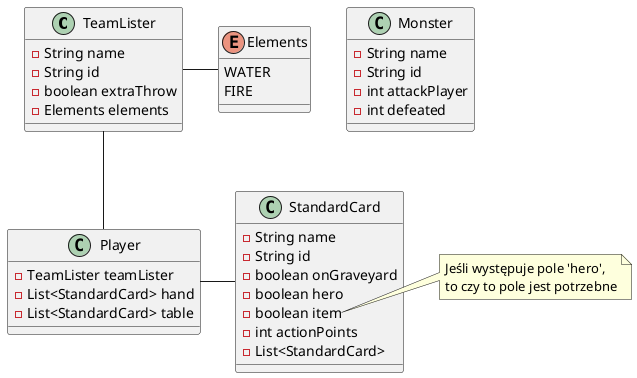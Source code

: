 @startuml
'https://plantuml.com/class-diagram

class TeamLister {
    - String name
    - String id
    - boolean extraThrow
    - Elements elements
}

class Monster {
    - String name
    - String id
    - int attackPlayer
    - int defeated
}

class StandardCard {
    - String name
    - String id
    - boolean onGraveyard
    - boolean hero
    - boolean item
    - int actionPoints
    - List<StandardCard>
}

note right of StandardCard::item
    Jeśli występuje pole 'hero',
    to czy to pole jest potrzebne
end note

class Player {
    - TeamLister teamLister
    - List<StandardCard> hand
    - List<StandardCard> table
}

enum Elements {
    WATER
    FIRE
}

TeamLister - Elements
Player -up- TeamLister
Player - StandardCard

@enduml